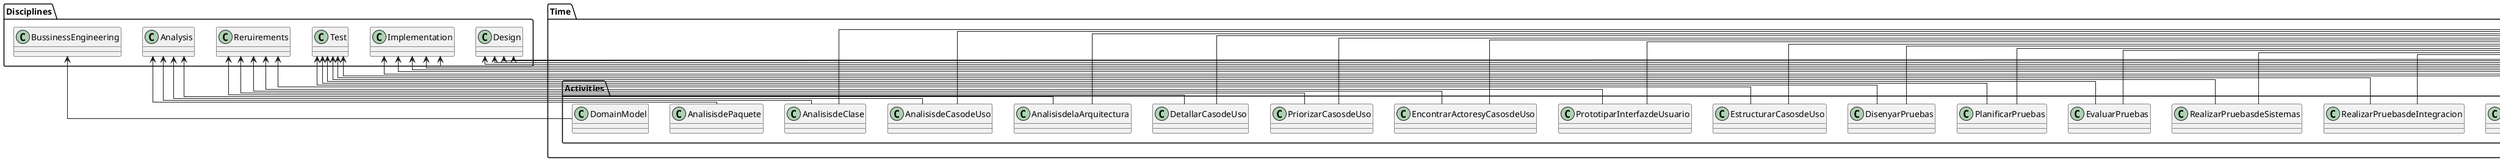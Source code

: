 @startuml

skinparam Linetype ortho

namespace Time {
  Abstract Class Activity

  namespace Activities {

    Class EncontrarActoresyCasosdeUso extends Time.Activity
    Class PriorizarCasosdeUso extends Time.Activity
    Class DetallarCasodeUso extends Time.Activity
    Class EstructurarCasosdeUso extends Time.Activity
    Class PrototiparInterfazdeUsuario extends Time.Activity
    
    Class AnalisisdelaArquitectura extends Time.Activity
    Class AnalisisdeCasodeUso extends Time.Activity
    Class AnalisisdeClase extends Time.Activity
    Class AnalisisdePaquetes extends Time.Activity
    
    Class DisenyodelaArquitectura extends Time.Activity
    Class DisenyodeCasodeUso extends Time.Activity
    Class DisenyodeClase extends Time.Activity
    Class DisenyodePaquete extends Time.Activity
    
    Class ImplementarlaArquitectura extends Time.Activity
    Class IntegraciondeSistemas extends Time.Activity
    Class ImplementarClase extends Time.Activity
    Class PruebasUnitarias extends Time.Activity
    Class ImplementarSubsistema extends Time.Activity
    
    Class PlanificarPruebas extends Time.Activity
    Class DisenyarPruebas extends Time.Activity
    Class ImplementarPruebas extends Time.Activity
    Class RealizarPruebasdeIntegracion extends Time.Activity
    Class RealizarPruebasdeSistemas extends Time.Activity
    Class EvaluarPruebas extends Time.Activity

    Class DefineDomainModel extends Time.Activity
  }
}

Disciplines.Reruirements <-down- Time.Activities.EncontrarActoresyCasosdeUso
Disciplines.Reruirements <-down- Time.Activities.PriorizarCasosdeUso
Disciplines.Reruirements <-down- Time.Activities.DetallarCasodeUso
Disciplines.Reruirements <-down- Time.Activities.EstructurarCasosdeUso
Disciplines.Reruirements <-down- Time.Activities.PrototiparInterfazdeUsuario

Disciplines.Analysis <-down- Time.Activities.AnalisisdelaArquitectura
Disciplines.Analysis <-down- Time.Activities.AnalisisdeCasodeUso
Disciplines.Analysis <-down- Time.Activities.AnalisisdeClase
Disciplines.Analysis <-down- Time.Activities.AnalisisdePaquete

Disciplines.Design <-down- Time.Activities.DisenyodelaArquitectura
Disciplines.Design <-down- Time.Activities.DisenyodeCasodeUso
Disciplines.Design <-down- Time.Activities.DisenyodeClase
Disciplines.Design <-down- Time.Activities.DisenyodePaquete

Disciplines.Implementation <-down- Time.Activities.ImplementarlaArquitectura
Disciplines.Implementation <-down- Time.Activities.IntegraciondeSistemas
Disciplines.Implementation <-down- Time.Activities.ImplementarClase
Disciplines.Implementation <-down- Time.Activities.PruebasUnitarias
Disciplines.Implementation <-down- Time.Activities.ImplementarSubsistema

Disciplines.Test <-down- Time.Activities.PlanificarPruebas
Disciplines.Test <-down- Time.Activities.DisenyarPruebas
Disciplines.Test <-down- Time.Activities.ImplementarPruebas
Disciplines.Test <-down- Time.Activities.RealizarPruebasdeIntegracion
Disciplines.Test <-down- Time.Activities.RealizarPruebasdeSistemas
Disciplines.Test <-down- Time.Activities.EvaluarPruebas

Disciplines.BussinessEngineering <-down- Time.Activities.DomainModel


    Time.Activity o-down- "uses" Artifacts.Artifact
    Time.Activity o-down- "creates" Artifacts.Artifact
    Time.Activity o-down- "modifies" Artifacts.Artifact
    
@enduml